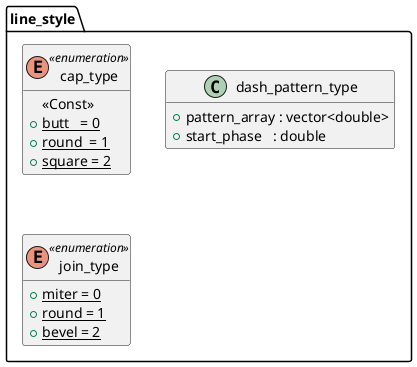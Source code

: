 @startuml line_style
hide empty members
namespace line_style {
enum cap_type <<enumeration>> {
	<<Const>>
	+{static} butt   = 0
	+{static} round  = 1
	+{static} square = 2
}
class dash_pattern_type {
	+pattern_array : vector<double>
	+start_phase   : double
}
enum join_type <<enumeration>> {
	+{static} miter = 0
	+{static} round = 1
	+{static} bevel = 2
}
}
@enduml
